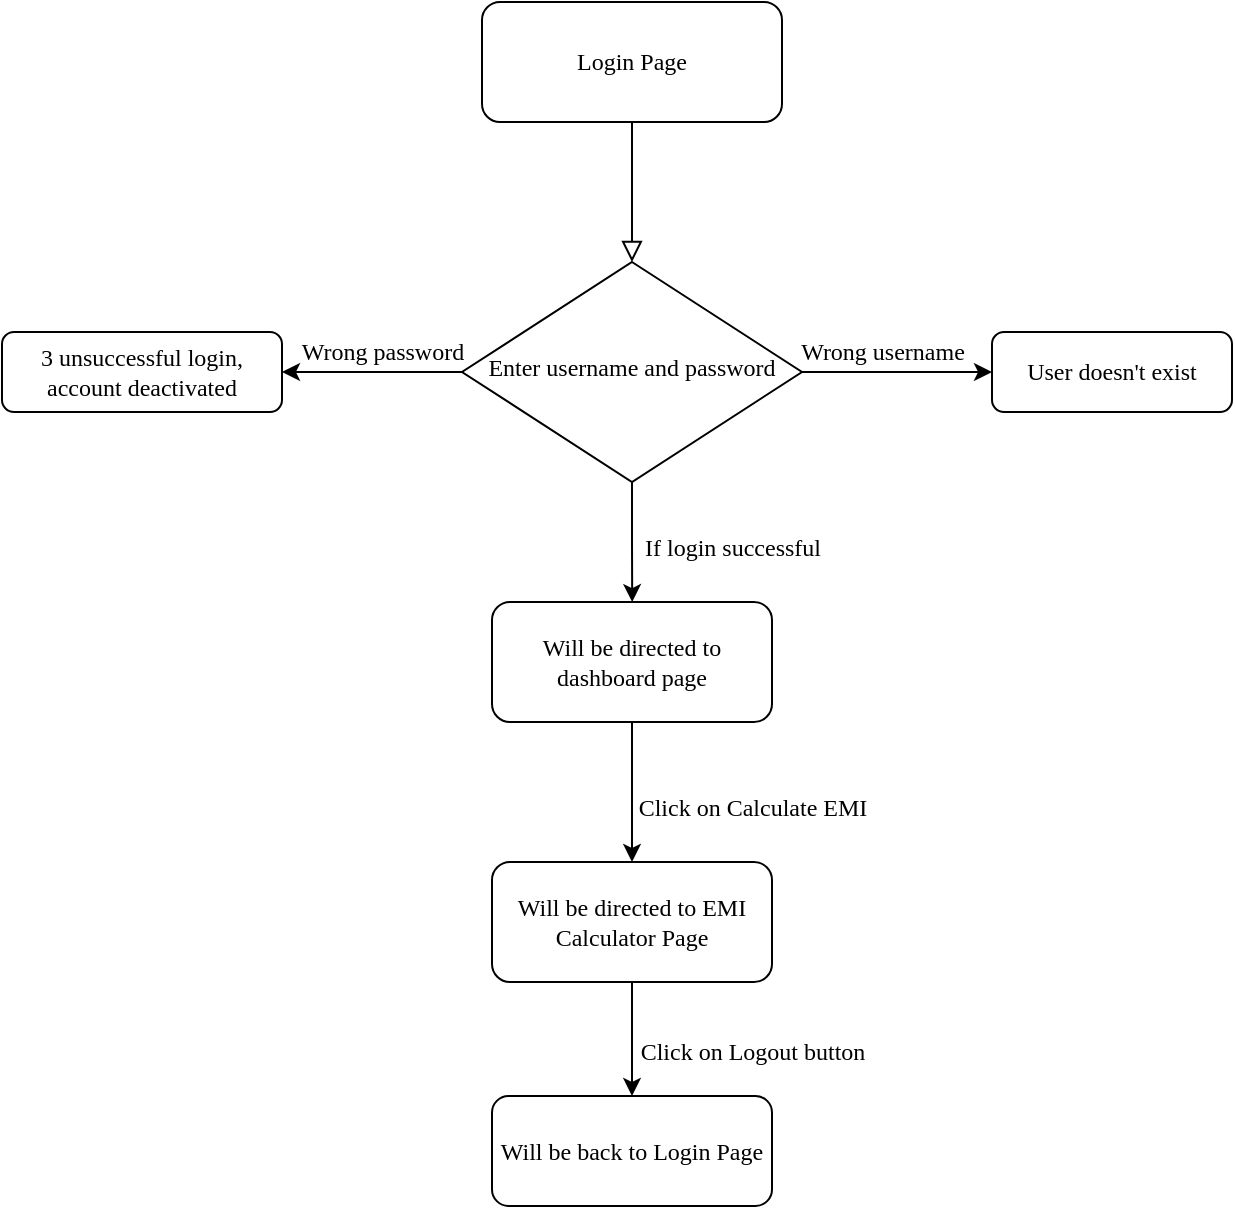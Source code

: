 <mxfile version="21.2.1" type="device">
  <diagram id="C5RBs43oDa-KdzZeNtuy" name="Page-1">
    <mxGraphModel dx="794" dy="462" grid="1" gridSize="10" guides="1" tooltips="1" connect="1" arrows="1" fold="1" page="1" pageScale="1" pageWidth="827" pageHeight="1169" math="0" shadow="0">
      <root>
        <mxCell id="WIyWlLk6GJQsqaUBKTNV-0" />
        <mxCell id="WIyWlLk6GJQsqaUBKTNV-1" parent="WIyWlLk6GJQsqaUBKTNV-0" />
        <mxCell id="WIyWlLk6GJQsqaUBKTNV-2" value="" style="rounded=0;html=1;jettySize=auto;orthogonalLoop=1;fontSize=11;endArrow=block;endFill=0;endSize=8;strokeWidth=1;shadow=0;labelBackgroundColor=none;edgeStyle=orthogonalEdgeStyle;" parent="WIyWlLk6GJQsqaUBKTNV-1" source="WIyWlLk6GJQsqaUBKTNV-3" target="WIyWlLk6GJQsqaUBKTNV-6" edge="1">
          <mxGeometry relative="1" as="geometry" />
        </mxCell>
        <mxCell id="WIyWlLk6GJQsqaUBKTNV-3" value="Login Page" style="rounded=1;whiteSpace=wrap;html=1;glass=0;strokeWidth=1;shadow=0;fontFamily=Times New Roman;" parent="WIyWlLk6GJQsqaUBKTNV-1" vertex="1">
          <mxGeometry x="245" y="10" width="150" height="60" as="geometry" />
        </mxCell>
        <mxCell id="qVd882EG659MV-MjNU11-2" style="edgeStyle=orthogonalEdgeStyle;rounded=0;orthogonalLoop=1;jettySize=auto;html=1;exitX=1;exitY=0.5;exitDx=0;exitDy=0;" parent="WIyWlLk6GJQsqaUBKTNV-1" source="WIyWlLk6GJQsqaUBKTNV-6" target="WIyWlLk6GJQsqaUBKTNV-7" edge="1">
          <mxGeometry relative="1" as="geometry" />
        </mxCell>
        <mxCell id="qVd882EG659MV-MjNU11-7" value="" style="edgeStyle=orthogonalEdgeStyle;rounded=0;orthogonalLoop=1;jettySize=auto;html=1;" parent="WIyWlLk6GJQsqaUBKTNV-1" source="WIyWlLk6GJQsqaUBKTNV-6" target="qVd882EG659MV-MjNU11-6" edge="1">
          <mxGeometry relative="1" as="geometry" />
        </mxCell>
        <mxCell id="qVd882EG659MV-MjNU11-10" value="" style="edgeStyle=orthogonalEdgeStyle;rounded=0;orthogonalLoop=1;jettySize=auto;html=1;" parent="WIyWlLk6GJQsqaUBKTNV-1" source="WIyWlLk6GJQsqaUBKTNV-6" edge="1">
          <mxGeometry relative="1" as="geometry">
            <mxPoint x="320.1" y="310.055" as="targetPoint" />
          </mxGeometry>
        </mxCell>
        <mxCell id="WIyWlLk6GJQsqaUBKTNV-6" value="&lt;font face=&quot;Times New Roman&quot;&gt;Enter username and password&lt;/font&gt;" style="rhombus;whiteSpace=wrap;html=1;shadow=0;fontFamily=Helvetica;fontSize=12;align=center;strokeWidth=1;spacing=6;spacingTop=-4;" parent="WIyWlLk6GJQsqaUBKTNV-1" vertex="1">
          <mxGeometry x="235" y="140" width="170" height="110" as="geometry" />
        </mxCell>
        <mxCell id="WIyWlLk6GJQsqaUBKTNV-7" value="&lt;font face=&quot;Times New Roman&quot;&gt;User doesn&#39;t exist&lt;/font&gt;" style="rounded=1;whiteSpace=wrap;html=1;fontSize=12;glass=0;strokeWidth=1;shadow=0;" parent="WIyWlLk6GJQsqaUBKTNV-1" vertex="1">
          <mxGeometry x="500" y="175" width="120" height="40" as="geometry" />
        </mxCell>
        <mxCell id="qVd882EG659MV-MjNU11-21" value="" style="edgeStyle=orthogonalEdgeStyle;rounded=0;orthogonalLoop=1;jettySize=auto;html=1;" parent="WIyWlLk6GJQsqaUBKTNV-1" source="WIyWlLk6GJQsqaUBKTNV-11" target="qVd882EG659MV-MjNU11-20" edge="1">
          <mxGeometry relative="1" as="geometry" />
        </mxCell>
        <mxCell id="WIyWlLk6GJQsqaUBKTNV-11" value="&lt;font face=&quot;Times New Roman&quot;&gt;Will be directed to EMI Calculator Page&lt;/font&gt;" style="rounded=1;whiteSpace=wrap;html=1;fontSize=12;glass=0;strokeWidth=1;shadow=0;" parent="WIyWlLk6GJQsqaUBKTNV-1" vertex="1">
          <mxGeometry x="250" y="440" width="140" height="60" as="geometry" />
        </mxCell>
        <mxCell id="qVd882EG659MV-MjNU11-3" value="Wrong username" style="text;html=1;align=center;verticalAlign=middle;resizable=0;points=[];autosize=1;strokeColor=none;fillColor=none;fontFamily=Times New Roman;" parent="WIyWlLk6GJQsqaUBKTNV-1" vertex="1">
          <mxGeometry x="390" y="170" width="110" height="30" as="geometry" />
        </mxCell>
        <mxCell id="qVd882EG659MV-MjNU11-6" value="&lt;font face=&quot;Times New Roman&quot;&gt;3 unsuccessful login, account deactivated&lt;/font&gt;" style="rounded=1;whiteSpace=wrap;html=1;" parent="WIyWlLk6GJQsqaUBKTNV-1" vertex="1">
          <mxGeometry x="5" y="175" width="140" height="40" as="geometry" />
        </mxCell>
        <mxCell id="qVd882EG659MV-MjNU11-8" value="&lt;font face=&quot;Times New Roman&quot;&gt;Wrong password&lt;/font&gt;" style="text;html=1;align=center;verticalAlign=middle;resizable=0;points=[];autosize=1;strokeColor=none;fillColor=none;" parent="WIyWlLk6GJQsqaUBKTNV-1" vertex="1">
          <mxGeometry x="145" y="170" width="100" height="30" as="geometry" />
        </mxCell>
        <mxCell id="qVd882EG659MV-MjNU11-11" value="If login successful" style="text;html=1;align=center;verticalAlign=middle;resizable=0;points=[];autosize=1;strokeColor=none;fillColor=none;fontFamily=Times New Roman;" parent="WIyWlLk6GJQsqaUBKTNV-1" vertex="1">
          <mxGeometry x="315" y="268" width="110" height="30" as="geometry" />
        </mxCell>
        <mxCell id="qVd882EG659MV-MjNU11-18" value="" style="edgeStyle=orthogonalEdgeStyle;rounded=0;orthogonalLoop=1;jettySize=auto;html=1;" parent="WIyWlLk6GJQsqaUBKTNV-1" source="qVd882EG659MV-MjNU11-15" target="WIyWlLk6GJQsqaUBKTNV-11" edge="1">
          <mxGeometry relative="1" as="geometry" />
        </mxCell>
        <mxCell id="qVd882EG659MV-MjNU11-15" value="Will be directed to dashboard page" style="rounded=1;whiteSpace=wrap;html=1;fontFamily=Times New Roman;" parent="WIyWlLk6GJQsqaUBKTNV-1" vertex="1">
          <mxGeometry x="250" y="310" width="140" height="60" as="geometry" />
        </mxCell>
        <mxCell id="qVd882EG659MV-MjNU11-19" value="Click on Calculate EMI" style="text;html=1;align=center;verticalAlign=middle;resizable=0;points=[];autosize=1;strokeColor=none;fillColor=none;fontFamily=Times New Roman;" parent="WIyWlLk6GJQsqaUBKTNV-1" vertex="1">
          <mxGeometry x="310" y="398" width="140" height="30" as="geometry" />
        </mxCell>
        <mxCell id="qVd882EG659MV-MjNU11-20" value="&lt;font face=&quot;Times New Roman&quot;&gt;Will be back to Login Page&lt;/font&gt;" style="whiteSpace=wrap;html=1;rounded=1;glass=0;strokeWidth=1;shadow=0;" parent="WIyWlLk6GJQsqaUBKTNV-1" vertex="1">
          <mxGeometry x="250" y="557" width="140" height="55" as="geometry" />
        </mxCell>
        <mxCell id="qVd882EG659MV-MjNU11-23" value="Click on Logout button" style="text;html=1;align=center;verticalAlign=middle;resizable=0;points=[];autosize=1;strokeColor=none;fillColor=none;fontFamily=Times New Roman;" parent="WIyWlLk6GJQsqaUBKTNV-1" vertex="1">
          <mxGeometry x="310" y="520" width="140" height="30" as="geometry" />
        </mxCell>
      </root>
    </mxGraphModel>
  </diagram>
</mxfile>
